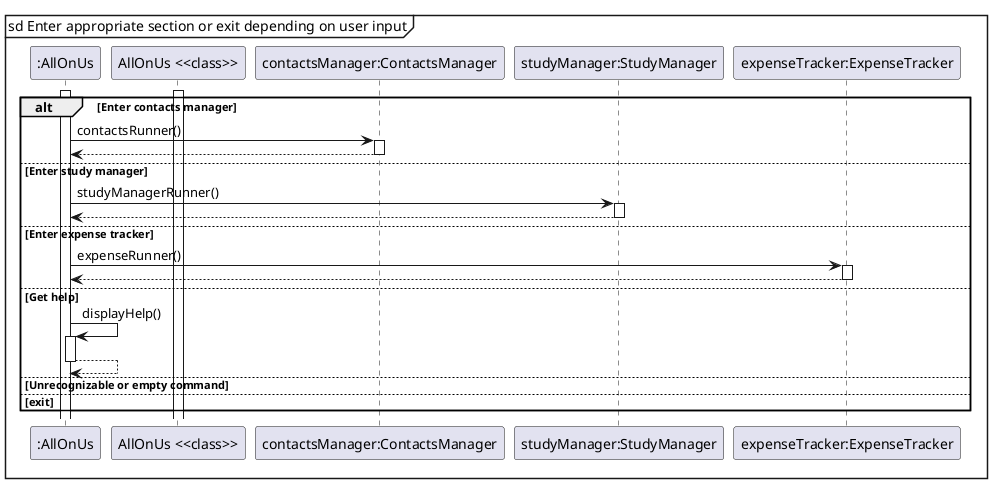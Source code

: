 @startuml
'https://plantuml.com/sequence-diagram

skinparam guillemet false

mainframe sd Enter appropriate section or exit depending on user input
activate ":AllOnUs"
activate "AllOnUs <<class>>"
alt Enter contacts manager
    ":AllOnUs" -> "contactsManager:ContactsManager" ++: contactsRunner()
    "contactsManager:ContactsManager" --> ":AllOnUs" --
else Enter study manager
    ":AllOnUs" -> "studyManager:StudyManager" ++: studyManagerRunner()
    "studyManager:StudyManager" --> ":AllOnUs" --
else Enter expense tracker
    ":AllOnUs" -> "expenseTracker:ExpenseTracker" ++: expenseRunner()
    "expenseTracker:ExpenseTracker" --> ":AllOnUs" --
else Get help
    ":AllOnUs" -> ":AllOnUs"++: displayHelp()
    ":AllOnUs" --> ":AllOnUs" --
else Unrecognizable or empty command

else exit

end
@enduml